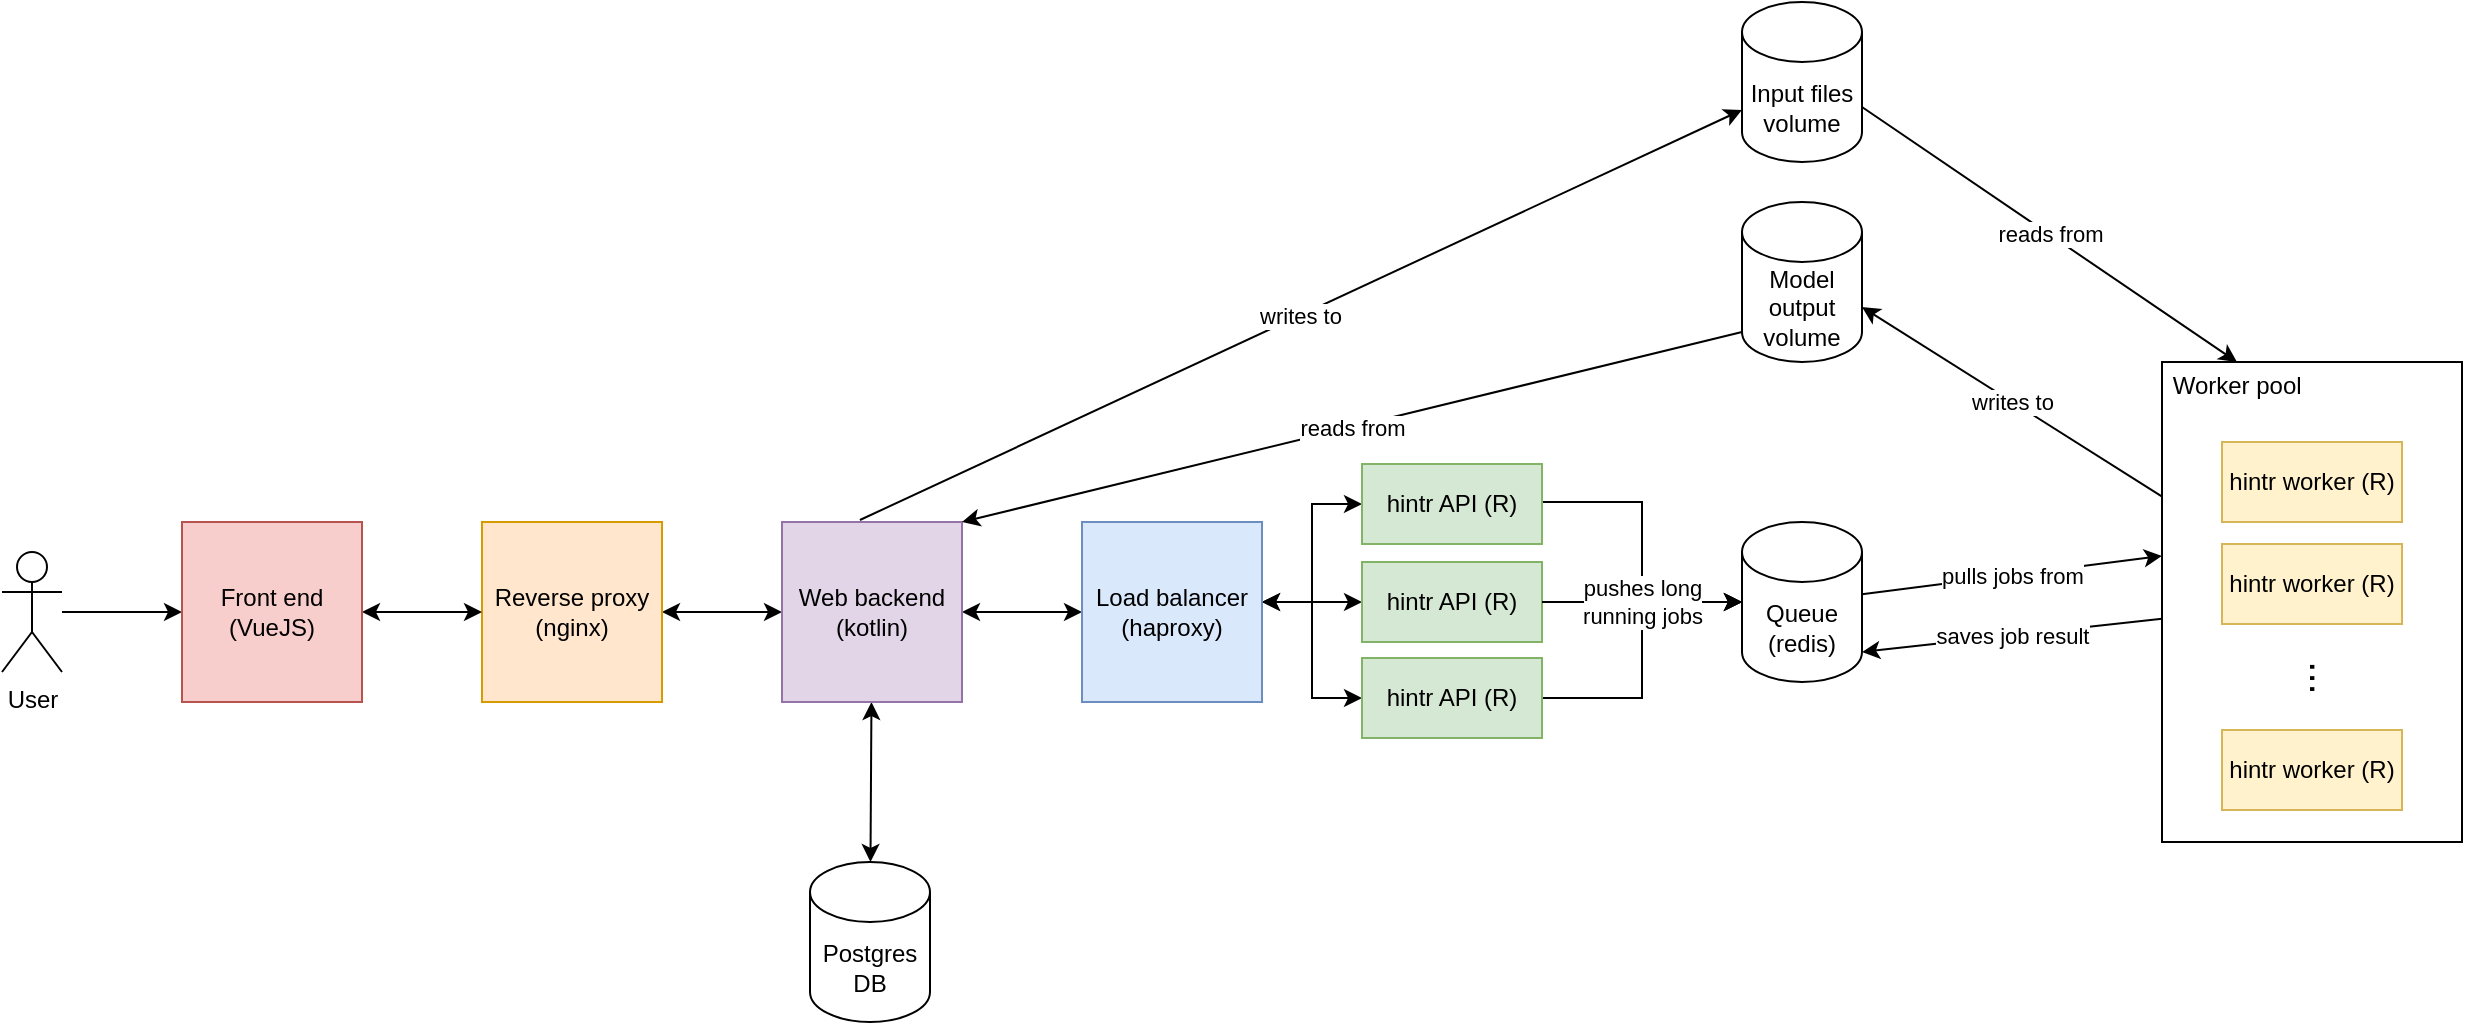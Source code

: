 <mxfile version="23.1.4" type="device">
  <diagram name="Page-1" id="mrLRq-gBbGAqhJcwb7oF">
    <mxGraphModel dx="2261" dy="776" grid="1" gridSize="10" guides="1" tooltips="1" connect="1" arrows="1" fold="1" page="1" pageScale="1" pageWidth="827" pageHeight="1169" math="0" shadow="0">
      <root>
        <mxCell id="0" />
        <mxCell id="1" parent="0" />
        <mxCell id="enksbB4cINpY5Lp8R2Yq-36" style="edgeStyle=orthogonalEdgeStyle;rounded=0;orthogonalLoop=1;jettySize=auto;html=1;entryX=0;entryY=0.5;entryDx=0;entryDy=0;startArrow=classic;startFill=1;" parent="1" source="enksbB4cINpY5Lp8R2Yq-1" target="enksbB4cINpY5Lp8R2Yq-8" edge="1">
          <mxGeometry relative="1" as="geometry" />
        </mxCell>
        <mxCell id="enksbB4cINpY5Lp8R2Yq-1" value="Reverse proxy (nginx)" style="whiteSpace=wrap;html=1;aspect=fixed;fillColor=#ffe6cc;strokeColor=#d79b00;" parent="1" vertex="1">
          <mxGeometry x="190" y="350" width="90" height="90" as="geometry" />
        </mxCell>
        <mxCell id="enksbB4cINpY5Lp8R2Yq-35" style="rounded=0;orthogonalLoop=1;jettySize=auto;html=1;entryX=0;entryY=0.5;entryDx=0;entryDy=0;startArrow=classic;startFill=1;" parent="1" source="xo1VzQMQgrcLEJfLTpk3-3" target="enksbB4cINpY5Lp8R2Yq-1" edge="1">
          <mxGeometry relative="1" as="geometry">
            <mxPoint x="120" y="395" as="sourcePoint" />
          </mxGeometry>
        </mxCell>
        <mxCell id="xo1VzQMQgrcLEJfLTpk3-4" style="edgeStyle=orthogonalEdgeStyle;rounded=0;orthogonalLoop=1;jettySize=auto;html=1;entryX=0;entryY=0.5;entryDx=0;entryDy=0;" edge="1" parent="1" source="enksbB4cINpY5Lp8R2Yq-2" target="xo1VzQMQgrcLEJfLTpk3-3">
          <mxGeometry relative="1" as="geometry" />
        </mxCell>
        <mxCell id="enksbB4cINpY5Lp8R2Yq-2" value="User" style="shape=umlActor;verticalLabelPosition=bottom;verticalAlign=top;html=1;outlineConnect=0;" parent="1" vertex="1">
          <mxGeometry x="-50" y="365" width="30" height="60" as="geometry" />
        </mxCell>
        <mxCell id="enksbB4cINpY5Lp8R2Yq-13" value="writes to" style="rounded=0;orthogonalLoop=1;jettySize=auto;html=1;exitX=0.433;exitY=-0.011;exitDx=0;exitDy=0;exitPerimeter=0;" parent="1" source="enksbB4cINpY5Lp8R2Yq-8" target="enksbB4cINpY5Lp8R2Yq-11" edge="1">
          <mxGeometry relative="1" as="geometry" />
        </mxCell>
        <mxCell id="enksbB4cINpY5Lp8R2Yq-17" style="rounded=0;orthogonalLoop=1;jettySize=auto;html=1;startArrow=classic;startFill=1;" parent="1" source="enksbB4cINpY5Lp8R2Yq-8" target="enksbB4cINpY5Lp8R2Yq-10" edge="1">
          <mxGeometry relative="1" as="geometry" />
        </mxCell>
        <mxCell id="enksbB4cINpY5Lp8R2Yq-37" style="edgeStyle=orthogonalEdgeStyle;rounded=0;orthogonalLoop=1;jettySize=auto;html=1;entryX=0;entryY=0.5;entryDx=0;entryDy=0;startArrow=classic;startFill=1;" parent="1" source="enksbB4cINpY5Lp8R2Yq-8" target="enksbB4cINpY5Lp8R2Yq-15" edge="1">
          <mxGeometry relative="1" as="geometry" />
        </mxCell>
        <mxCell id="enksbB4cINpY5Lp8R2Yq-8" value="Web backend (kotlin)" style="whiteSpace=wrap;html=1;aspect=fixed;fillColor=#e1d5e7;strokeColor=#9673a6;" parent="1" vertex="1">
          <mxGeometry x="340" y="350" width="90" height="90" as="geometry" />
        </mxCell>
        <mxCell id="enksbB4cINpY5Lp8R2Yq-10" value="Postgres DB" style="shape=cylinder3;whiteSpace=wrap;html=1;boundedLbl=1;backgroundOutline=1;size=15;" parent="1" vertex="1">
          <mxGeometry x="354" y="520" width="60" height="80" as="geometry" />
        </mxCell>
        <mxCell id="enksbB4cINpY5Lp8R2Yq-11" value="Input files volume" style="shape=cylinder3;whiteSpace=wrap;html=1;boundedLbl=1;backgroundOutline=1;size=15;" parent="1" vertex="1">
          <mxGeometry x="820" y="90" width="60" height="80" as="geometry" />
        </mxCell>
        <mxCell id="enksbB4cINpY5Lp8R2Yq-33" value="reads from" style="rounded=0;orthogonalLoop=1;jettySize=auto;html=1;entryX=0.25;entryY=0;entryDx=0;entryDy=0;exitX=1;exitY=0;exitDx=0;exitDy=52.5;exitPerimeter=0;" parent="1" source="enksbB4cINpY5Lp8R2Yq-11" target="enksbB4cINpY5Lp8R2Yq-23" edge="1">
          <mxGeometry relative="1" as="geometry" />
        </mxCell>
        <mxCell id="enksbB4cINpY5Lp8R2Yq-12" value="Model output volume" style="shape=cylinder3;whiteSpace=wrap;html=1;boundedLbl=1;backgroundOutline=1;size=15;" parent="1" vertex="1">
          <mxGeometry x="820" y="190" width="60" height="80" as="geometry" />
        </mxCell>
        <mxCell id="enksbB4cINpY5Lp8R2Yq-14" value="reads from" style="rounded=0;orthogonalLoop=1;jettySize=auto;html=1;entryX=0;entryY=1;entryDx=0;entryDy=-15;entryPerimeter=0;exitX=1;exitY=0;exitDx=0;exitDy=0;endArrow=none;endFill=0;startArrow=classic;startFill=1;" parent="1" source="enksbB4cINpY5Lp8R2Yq-8" target="enksbB4cINpY5Lp8R2Yq-12" edge="1">
          <mxGeometry relative="1" as="geometry">
            <mxPoint x="411" y="360" as="sourcePoint" />
            <mxPoint x="456" y="230" as="targetPoint" />
          </mxGeometry>
        </mxCell>
        <mxCell id="enksbB4cINpY5Lp8R2Yq-40" style="edgeStyle=orthogonalEdgeStyle;rounded=0;orthogonalLoop=1;jettySize=auto;html=1;entryX=0;entryY=0.5;entryDx=0;entryDy=0;" parent="1" source="enksbB4cINpY5Lp8R2Yq-15" target="enksbB4cINpY5Lp8R2Yq-16" edge="1">
          <mxGeometry relative="1" as="geometry">
            <Array as="points">
              <mxPoint x="605" y="390" />
              <mxPoint x="605" y="341" />
            </Array>
          </mxGeometry>
        </mxCell>
        <mxCell id="enksbB4cINpY5Lp8R2Yq-41" style="edgeStyle=orthogonalEdgeStyle;rounded=0;orthogonalLoop=1;jettySize=auto;html=1;entryX=0;entryY=0.5;entryDx=0;entryDy=0;startArrow=classic;startFill=1;" parent="1" source="enksbB4cINpY5Lp8R2Yq-15" target="enksbB4cINpY5Lp8R2Yq-38" edge="1">
          <mxGeometry relative="1" as="geometry">
            <Array as="points">
              <mxPoint x="600" y="390" />
              <mxPoint x="600" y="390" />
            </Array>
          </mxGeometry>
        </mxCell>
        <mxCell id="enksbB4cINpY5Lp8R2Yq-42" style="edgeStyle=orthogonalEdgeStyle;rounded=0;orthogonalLoop=1;jettySize=auto;html=1;entryX=0;entryY=0.5;entryDx=0;entryDy=0;startArrow=classic;startFill=1;" parent="1" source="enksbB4cINpY5Lp8R2Yq-15" target="enksbB4cINpY5Lp8R2Yq-39" edge="1">
          <mxGeometry relative="1" as="geometry">
            <Array as="points">
              <mxPoint x="605" y="390" />
              <mxPoint x="605" y="438" />
            </Array>
          </mxGeometry>
        </mxCell>
        <mxCell id="enksbB4cINpY5Lp8R2Yq-15" value="Load balancer (haproxy)" style="whiteSpace=wrap;html=1;aspect=fixed;fillColor=#dae8fc;strokeColor=#6c8ebf;" parent="1" vertex="1">
          <mxGeometry x="490" y="350" width="90" height="90" as="geometry" />
        </mxCell>
        <mxCell id="enksbB4cINpY5Lp8R2Yq-43" style="edgeStyle=orthogonalEdgeStyle;rounded=0;orthogonalLoop=1;jettySize=auto;html=1;" parent="1" source="enksbB4cINpY5Lp8R2Yq-16" target="enksbB4cINpY5Lp8R2Yq-18" edge="1">
          <mxGeometry relative="1" as="geometry">
            <Array as="points">
              <mxPoint x="770" y="340" />
              <mxPoint x="770" y="390" />
            </Array>
          </mxGeometry>
        </mxCell>
        <mxCell id="enksbB4cINpY5Lp8R2Yq-16" value="hintr API (R)" style="whiteSpace=wrap;html=1;fillColor=#d5e8d4;strokeColor=#82b366;" parent="1" vertex="1">
          <mxGeometry x="630" y="321" width="90" height="40" as="geometry" />
        </mxCell>
        <mxCell id="enksbB4cINpY5Lp8R2Yq-28" value="pulls jobs from" style="rounded=0;orthogonalLoop=1;jettySize=auto;html=1;entryX=0;entryY=0.404;entryDx=0;entryDy=0;entryPerimeter=0;" parent="1" source="enksbB4cINpY5Lp8R2Yq-18" target="enksbB4cINpY5Lp8R2Yq-23" edge="1">
          <mxGeometry relative="1" as="geometry" />
        </mxCell>
        <mxCell id="enksbB4cINpY5Lp8R2Yq-18" value="Queue (redis)" style="shape=cylinder3;whiteSpace=wrap;html=1;boundedLbl=1;backgroundOutline=1;size=15;" parent="1" vertex="1">
          <mxGeometry x="820" y="350" width="60" height="80" as="geometry" />
        </mxCell>
        <mxCell id="enksbB4cINpY5Lp8R2Yq-32" value="writes to" style="rounded=0;orthogonalLoop=1;jettySize=auto;html=1;entryX=1;entryY=0;entryDx=0;entryDy=52.5;entryPerimeter=0;exitX=0.007;exitY=0.283;exitDx=0;exitDy=0;exitPerimeter=0;" parent="1" source="enksbB4cINpY5Lp8R2Yq-23" target="enksbB4cINpY5Lp8R2Yq-12" edge="1">
          <mxGeometry relative="1" as="geometry">
            <mxPoint x="1030" y="309.997" as="sourcePoint" />
            <mxPoint x="880" y="223.33" as="targetPoint" />
          </mxGeometry>
        </mxCell>
        <mxCell id="enksbB4cINpY5Lp8R2Yq-23" value="&lt;div style=&quot;text-align: center;&quot;&gt;&lt;span style=&quot;background-color: initial;&quot;&gt;&amp;nbsp;Worker pool&lt;/span&gt;&lt;/div&gt;&lt;div style=&quot;text-align: center;&quot;&gt;&lt;span style=&quot;background-color: initial;&quot;&gt;&lt;br&gt;&lt;/span&gt;&lt;/div&gt;&lt;div style=&quot;text-align: center;&quot;&gt;&lt;span style=&quot;background-color: initial;&quot;&gt;&lt;br&gt;&lt;/span&gt;&lt;/div&gt;&lt;div style=&quot;text-align: center;&quot;&gt;&lt;span style=&quot;background-color: initial;&quot;&gt;&lt;br&gt;&lt;/span&gt;&lt;/div&gt;&lt;div style=&quot;text-align: center;&quot;&gt;&lt;span style=&quot;background-color: initial;&quot;&gt;&lt;br&gt;&lt;/span&gt;&lt;/div&gt;&lt;div style=&quot;text-align: center;&quot;&gt;&lt;span style=&quot;background-color: initial;&quot;&gt;&lt;br&gt;&lt;/span&gt;&lt;/div&gt;&lt;div style=&quot;text-align: center;&quot;&gt;&lt;span style=&quot;background-color: initial;&quot;&gt;&lt;br&gt;&lt;/span&gt;&lt;/div&gt;&lt;div style=&quot;text-align: center;&quot;&gt;&lt;span style=&quot;background-color: initial;&quot;&gt;&lt;br&gt;&lt;/span&gt;&lt;/div&gt;&lt;div style=&quot;text-align: center;&quot;&gt;&lt;span style=&quot;background-color: initial;&quot;&gt;&lt;br&gt;&lt;/span&gt;&lt;/div&gt;&lt;div style=&quot;text-align: center;&quot;&gt;&lt;span style=&quot;background-color: initial;&quot;&gt;&lt;br&gt;&lt;/span&gt;&lt;/div&gt;&lt;div style=&quot;text-align: center;&quot;&gt;&lt;span style=&quot;background-color: initial;&quot;&gt;&lt;br&gt;&lt;/span&gt;&lt;/div&gt;&lt;div style=&quot;text-align: center;&quot;&gt;&lt;span style=&quot;background-color: initial;&quot;&gt;&lt;br&gt;&lt;/span&gt;&lt;/div&gt;&lt;div style=&quot;text-align: center;&quot;&gt;&lt;span style=&quot;background-color: initial;&quot;&gt;&lt;br&gt;&lt;/span&gt;&lt;/div&gt;&lt;div style=&quot;text-align: center;&quot;&gt;&lt;span style=&quot;background-color: initial;&quot;&gt;&lt;br&gt;&lt;/span&gt;&lt;/div&gt;&lt;div style=&quot;text-align: center;&quot;&gt;&lt;span style=&quot;background-color: initial;&quot;&gt;&lt;br&gt;&lt;/span&gt;&lt;/div&gt;&lt;div style=&quot;text-align: center;&quot;&gt;&lt;span style=&quot;background-color: initial;&quot;&gt;&lt;br&gt;&lt;/span&gt;&lt;/div&gt;" style="rounded=0;whiteSpace=wrap;html=1;align=left;" parent="1" vertex="1">
          <mxGeometry x="1030" y="270" width="150" height="240" as="geometry" />
        </mxCell>
        <mxCell id="enksbB4cINpY5Lp8R2Yq-34" value="saves job result" style="rounded=0;orthogonalLoop=1;jettySize=auto;html=1;entryX=1;entryY=1;entryDx=0;entryDy=-15;entryPerimeter=0;" parent="1" source="enksbB4cINpY5Lp8R2Yq-23" target="enksbB4cINpY5Lp8R2Yq-18" edge="1">
          <mxGeometry relative="1" as="geometry">
            <mxPoint x="880" y="460" as="sourcePoint" />
            <mxPoint x="1020" y="464" as="targetPoint" />
          </mxGeometry>
        </mxCell>
        <mxCell id="enksbB4cINpY5Lp8R2Yq-38" value="hintr API (R)" style="whiteSpace=wrap;html=1;fillColor=#d5e8d4;strokeColor=#82b366;" parent="1" vertex="1">
          <mxGeometry x="630" y="370" width="90" height="40" as="geometry" />
        </mxCell>
        <mxCell id="enksbB4cINpY5Lp8R2Yq-44" style="edgeStyle=orthogonalEdgeStyle;rounded=0;orthogonalLoop=1;jettySize=auto;html=1;entryX=0;entryY=0.5;entryDx=0;entryDy=0;entryPerimeter=0;" parent="1" source="enksbB4cINpY5Lp8R2Yq-39" target="enksbB4cINpY5Lp8R2Yq-18" edge="1">
          <mxGeometry relative="1" as="geometry" />
        </mxCell>
        <mxCell id="enksbB4cINpY5Lp8R2Yq-39" value="hintr API (R)" style="whiteSpace=wrap;html=1;fillColor=#d5e8d4;strokeColor=#82b366;" parent="1" vertex="1">
          <mxGeometry x="630" y="418" width="90" height="40" as="geometry" />
        </mxCell>
        <mxCell id="enksbB4cINpY5Lp8R2Yq-19" value="pushes long&lt;br&gt;running jobs" style="rounded=0;orthogonalLoop=1;jettySize=auto;html=1;entryX=0;entryY=0.5;entryDx=0;entryDy=0;entryPerimeter=0;exitX=1;exitY=0.5;exitDx=0;exitDy=0;" parent="1" source="enksbB4cINpY5Lp8R2Yq-38" target="enksbB4cINpY5Lp8R2Yq-18" edge="1">
          <mxGeometry relative="1" as="geometry">
            <Array as="points">
              <mxPoint x="770" y="390" />
            </Array>
          </mxGeometry>
        </mxCell>
        <mxCell id="xo1VzQMQgrcLEJfLTpk3-3" value="Front end&lt;br&gt;(VueJS)" style="whiteSpace=wrap;html=1;aspect=fixed;fillColor=#f8cecc;strokeColor=#b85450;" vertex="1" parent="1">
          <mxGeometry x="40" y="350" width="90" height="90" as="geometry" />
        </mxCell>
        <mxCell id="xo1VzQMQgrcLEJfLTpk3-5" value="hintr worker (R)" style="whiteSpace=wrap;html=1;fillColor=#fff2cc;strokeColor=#d6b656;" vertex="1" parent="1">
          <mxGeometry x="1060" y="310" width="90" height="40" as="geometry" />
        </mxCell>
        <mxCell id="xo1VzQMQgrcLEJfLTpk3-6" value="hintr worker (R)" style="whiteSpace=wrap;html=1;fillColor=#fff2cc;strokeColor=#d6b656;" vertex="1" parent="1">
          <mxGeometry x="1060" y="361" width="90" height="40" as="geometry" />
        </mxCell>
        <mxCell id="xo1VzQMQgrcLEJfLTpk3-8" value="hintr worker (R)" style="whiteSpace=wrap;html=1;fillColor=#fff2cc;strokeColor=#d6b656;" vertex="1" parent="1">
          <mxGeometry x="1060" y="454" width="90" height="40" as="geometry" />
        </mxCell>
        <mxCell id="xo1VzQMQgrcLEJfLTpk3-9" value="&lt;font style=&quot;font-size: 20px;&quot;&gt;...&lt;/font&gt;" style="text;html=1;align=center;verticalAlign=middle;whiteSpace=wrap;rounded=0;rotation=90;" vertex="1" parent="1">
          <mxGeometry x="1082" y="413" width="60" height="30" as="geometry" />
        </mxCell>
      </root>
    </mxGraphModel>
  </diagram>
</mxfile>
